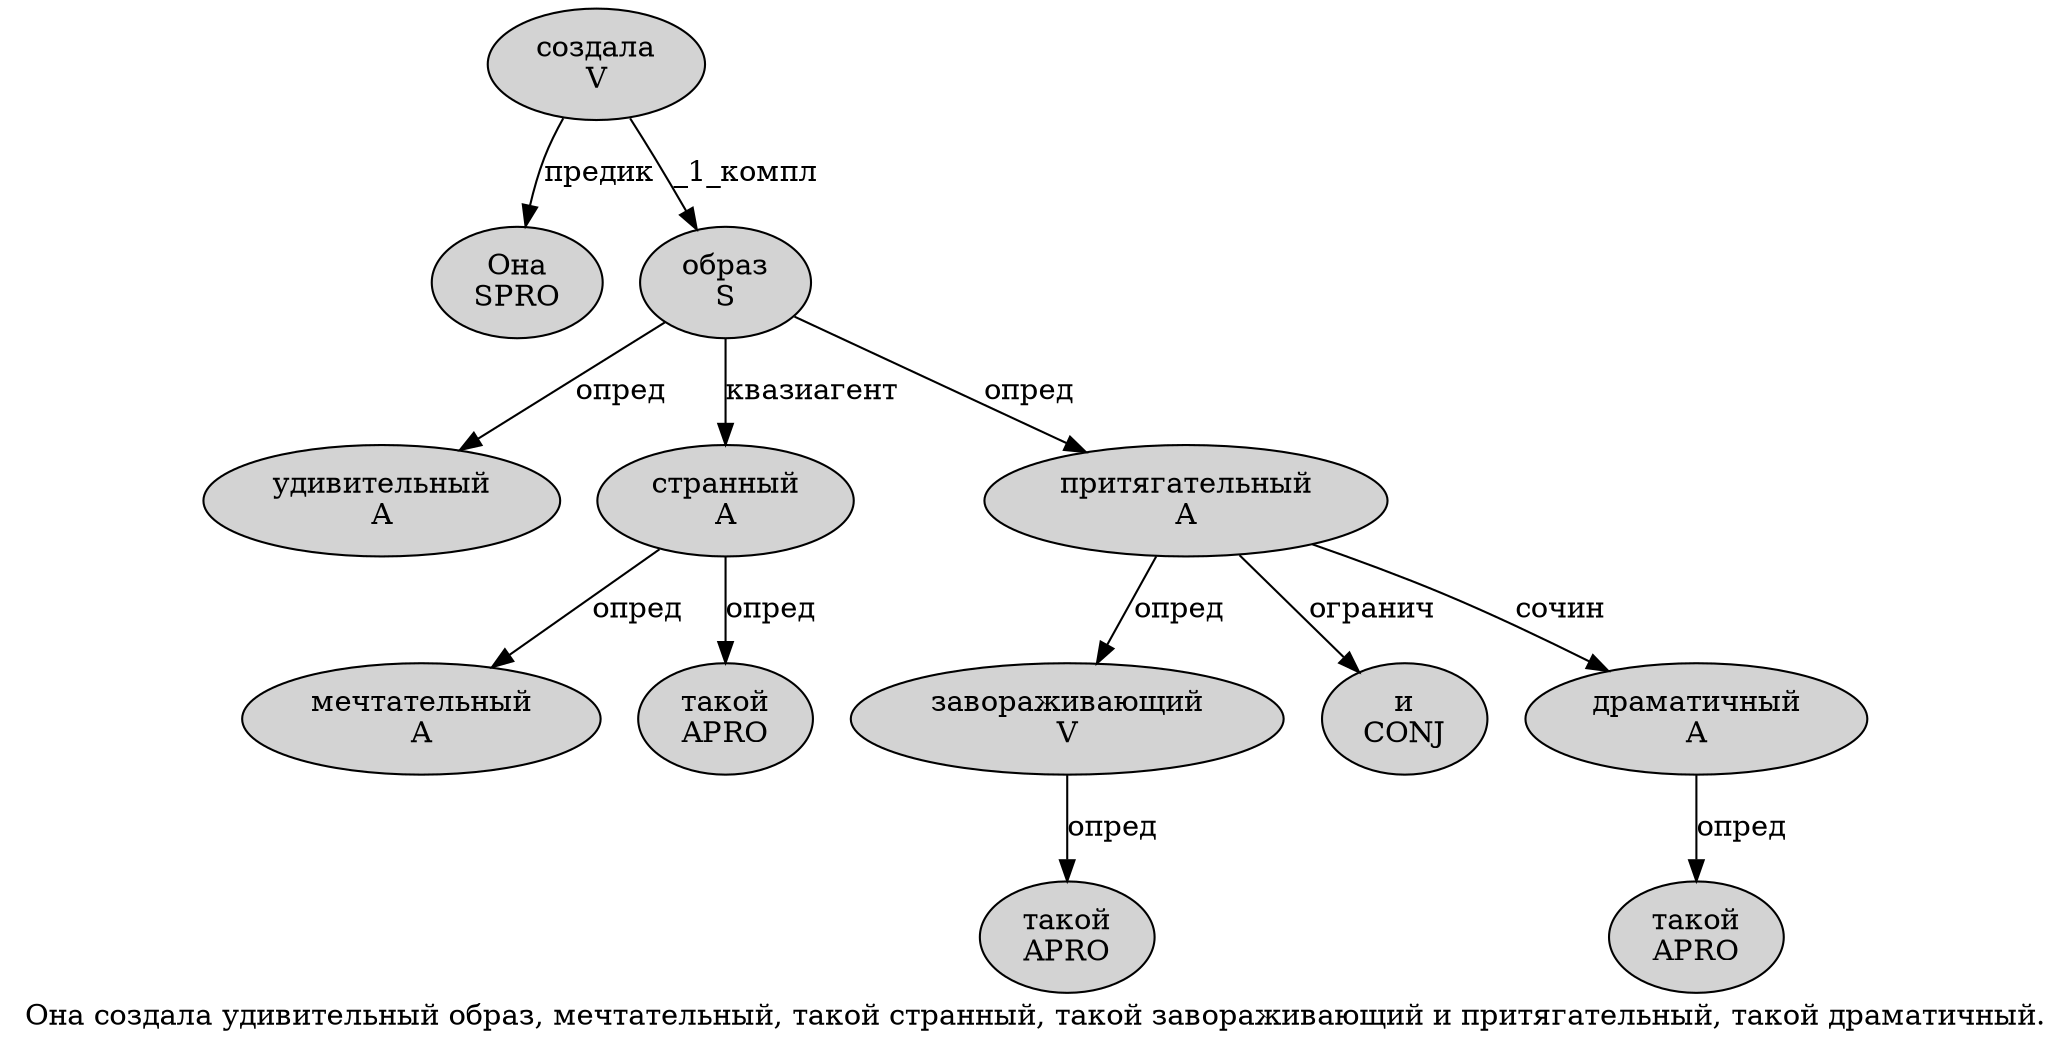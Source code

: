 digraph SENTENCE_310 {
	graph [label="Она создала удивительный образ, мечтательный, такой странный, такой завораживающий и притягательный, такой драматичный."]
	node [style=filled]
		0 [label="Она
SPRO" color="" fillcolor=lightgray penwidth=1 shape=ellipse]
		1 [label="создала
V" color="" fillcolor=lightgray penwidth=1 shape=ellipse]
		2 [label="удивительный
A" color="" fillcolor=lightgray penwidth=1 shape=ellipse]
		3 [label="образ
S" color="" fillcolor=lightgray penwidth=1 shape=ellipse]
		5 [label="мечтательный
A" color="" fillcolor=lightgray penwidth=1 shape=ellipse]
		7 [label="такой
APRO" color="" fillcolor=lightgray penwidth=1 shape=ellipse]
		8 [label="странный
A" color="" fillcolor=lightgray penwidth=1 shape=ellipse]
		10 [label="такой
APRO" color="" fillcolor=lightgray penwidth=1 shape=ellipse]
		11 [label="завораживающий
V" color="" fillcolor=lightgray penwidth=1 shape=ellipse]
		12 [label="и
CONJ" color="" fillcolor=lightgray penwidth=1 shape=ellipse]
		13 [label="притягательный
A" color="" fillcolor=lightgray penwidth=1 shape=ellipse]
		15 [label="такой
APRO" color="" fillcolor=lightgray penwidth=1 shape=ellipse]
		16 [label="драматичный
A" color="" fillcolor=lightgray penwidth=1 shape=ellipse]
			16 -> 15 [label="опред"]
			3 -> 2 [label="опред"]
			3 -> 8 [label="квазиагент"]
			3 -> 13 [label="опред"]
			1 -> 0 [label="предик"]
			1 -> 3 [label="_1_компл"]
			13 -> 11 [label="опред"]
			13 -> 12 [label="огранич"]
			13 -> 16 [label="сочин"]
			8 -> 5 [label="опред"]
			8 -> 7 [label="опред"]
			11 -> 10 [label="опред"]
}